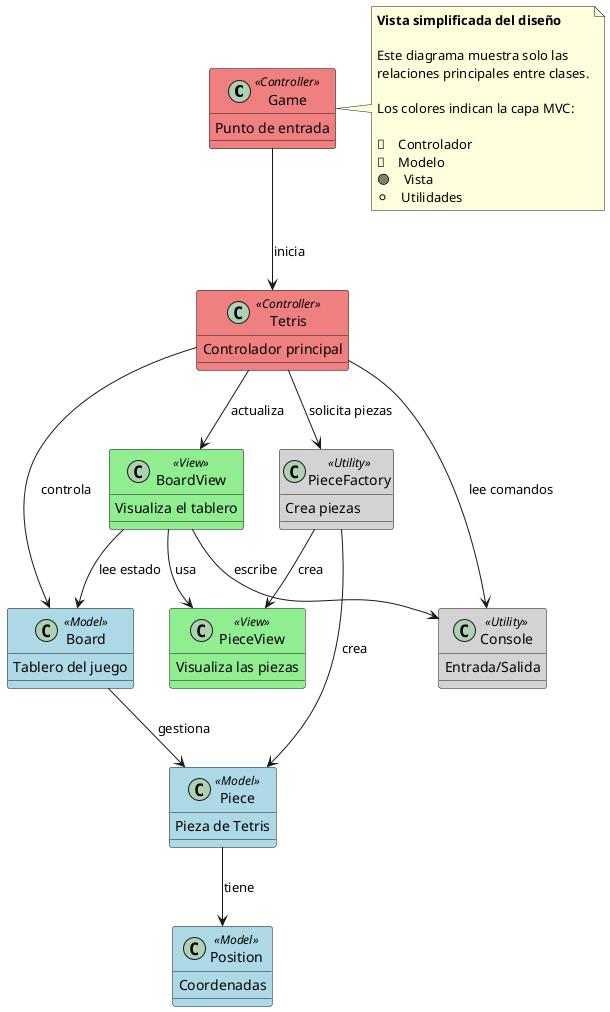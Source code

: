@startuml

skinparam classAttributeIconSize 0
skinparam class {
    BackgroundColor<<Model>> LightBlue
    BackgroundColor<<View>> LightGreen
    BackgroundColor<<Controller>> LightCoral
    BackgroundColor<<Utility>> LightGray
}

class Game <<Controller>> {
    Punto de entrada
}

class Tetris <<Controller>> {
    Controlador principal
}

class Board <<Model>> {
    Tablero del juego
}

class Piece <<Model>> {
    Pieza de Tetris
}

class Position <<Model>> {
    Coordenadas
}

class BoardView <<View>> {
    Visualiza el tablero
}

class PieceView <<View>> {
    Visualiza las piezas
}

class PieceFactory <<Utility>> {
    Crea piezas
}

class Console <<Utility>> {
    Entrada/Salida
}

Game --> Tetris : inicia

Tetris --> Board : controla
Tetris --> BoardView : actualiza
Tetris --> PieceFactory : solicita piezas
Tetris --> Console : lee comandos

Board --> Piece : gestiona

Piece --> Position : tiene

BoardView --> Board : lee estado
BoardView --> PieceView : usa
BoardView --> Console : escribe

PieceFactory --> Piece : crea
PieceFactory --> PieceView : crea

note right of Game
<b>Vista simplificada del diseño</b>
    
Este diagrama muestra solo las
relaciones principales entre clases.
   
Los colores indican la capa MVC:

🔴    Controlador
🔵    Modelo  
🟢    Vista
⚪    Utilidades
end note

@enduml